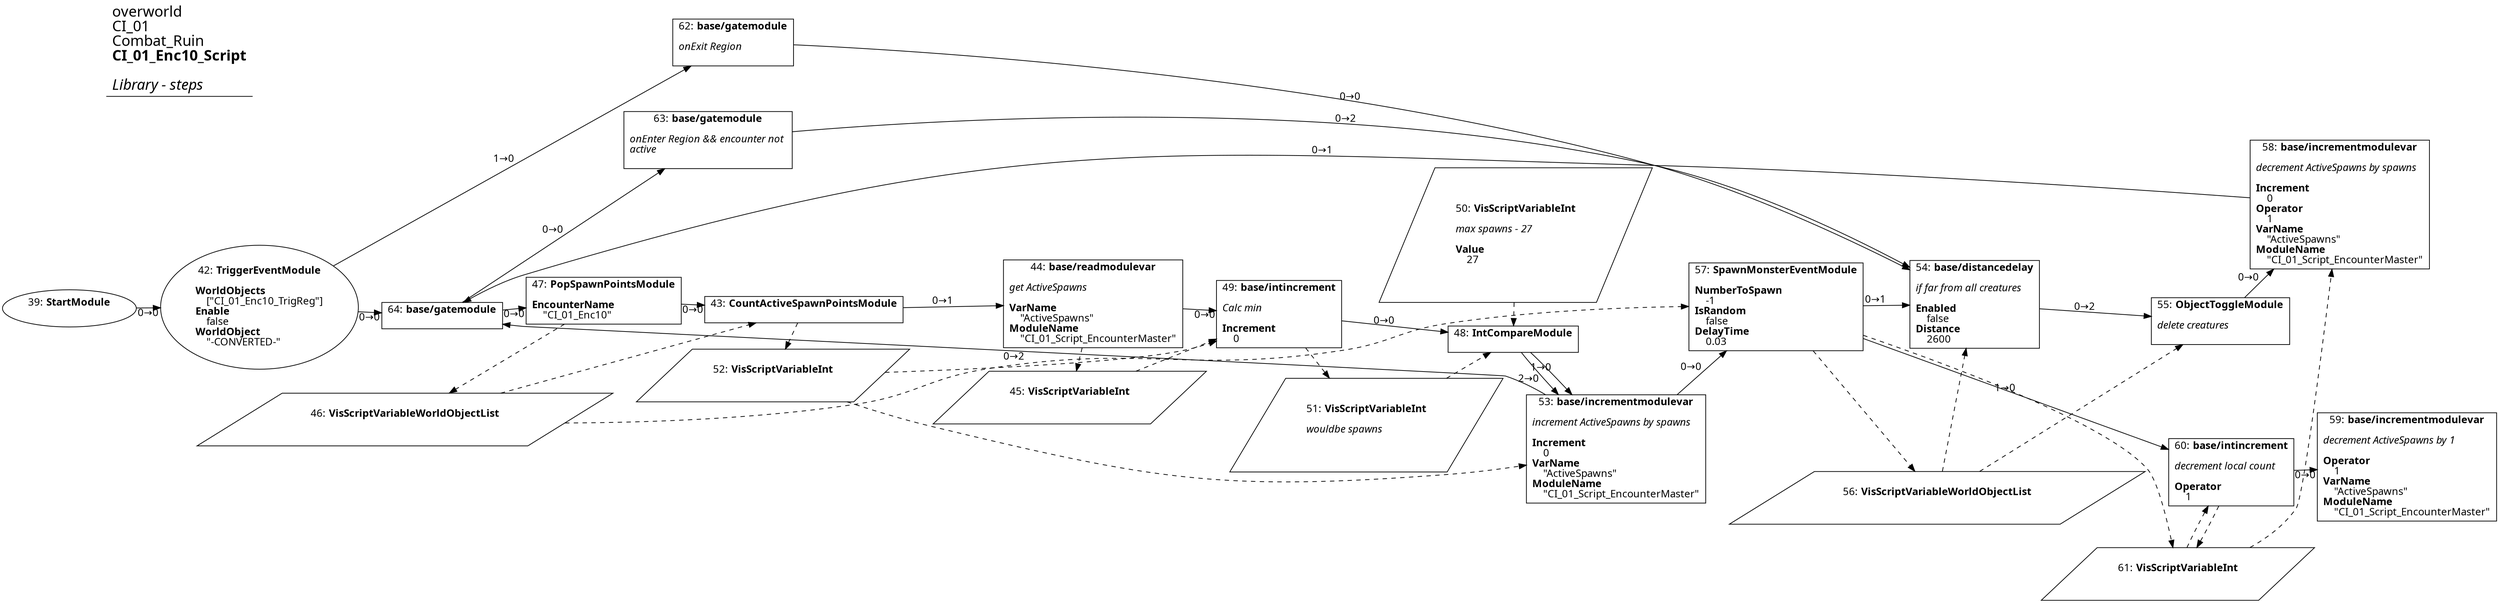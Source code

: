 digraph {
    layout = fdp;
    overlap = prism;
    sep = "+16";
    splines = spline;

    node [ shape = box ];

    graph [ fontname = "Segoe UI" ];
    node [ fontname = "Segoe UI" ];
    edge [ fontname = "Segoe UI" ];

    39 [ label = <39: <b>StartModule</b><br/><br/>> ];
    39 [ shape = oval ]
    39 [ pos = "-0.499,0.35200003!" ];
    39 -> 42 [ label = "0→0" ];

    42 [ label = <42: <b>TriggerEventModule</b><br/><br/><b>WorldObjects</b><br align="left"/>    [&quot;CI_01_Enc10_TrigReg&quot;]<br align="left"/><b>Enable</b><br align="left"/>    false<br align="left"/><b>WorldObject</b><br align="left"/>    &quot;-CONVERTED-&quot;<br align="left"/>> ];
    42 [ shape = oval ]
    42 [ pos = "-0.30900002,0.351!" ];
    42 -> 64 [ label = "0→0" ];
    42 -> 62 [ label = "1→0" ];

    43 [ label = <43: <b>CountActiveSpawnPointsModule</b><br/><br/>> ];
    43 [ pos = "0.365,0.354!" ];
    43 -> 44 [ label = "0→1" ];
    46 -> 43 [ style = dashed ];
    43 -> 52 [ style = dashed ];

    44 [ label = <44: <b>base/readmodulevar</b><br/><br/><i>get ActiveSpawns<br align="left"/></i><br align="left"/><b>VarName</b><br align="left"/>    &quot;ActiveSpawns&quot;<br align="left"/><b>ModuleName</b><br align="left"/>    &quot;CI_01_Script_EncounterMaster&quot;<br align="left"/>> ];
    44 [ pos = "0.637,0.35300002!" ];
    44 -> 49 [ label = "0→0" ];
    44 -> 45 [ style = dashed ];

    45 [ label = <45: <b>VisScriptVariableInt</b><br/><br/>> ];
    45 [ shape = parallelogram ]
    45 [ pos = "0.638,0.223!" ];

    46 [ label = <46: <b>VisScriptVariableWorldObjectList</b><br/><br/>> ];
    46 [ shape = parallelogram ]
    46 [ pos = "0.135,0.224!" ];

    47 [ label = <47: <b>PopSpawnPointsModule</b><br/><br/><b>EncounterName</b><br align="left"/>    &quot;CI_01_Enc10&quot;<br align="left"/>> ];
    47 [ pos = "0.134,0.35300002!" ];
    47 -> 43 [ label = "0→0" ];
    47 -> 46 [ style = dashed ];

    48 [ label = <48: <b>IntCompareModule</b><br/><br/>> ];
    48 [ pos = "1.0890001,0.35500002!" ];
    48 -> 53 [ label = "1→0" ];
    48 -> 53 [ label = "2→0" ];
    50 -> 48 [ style = dashed ];
    51 -> 48 [ style = dashed ];

    49 [ label = <49: <b>base/intincrement</b><br/><br/><i>Calc min<br align="left"/></i><br align="left"/><b>Increment</b><br align="left"/>    0<br align="left"/>> ];
    49 [ pos = "0.88100004,0.35500002!" ];
    49 -> 48 [ label = "0→0" ];
    49 -> 51 [ style = dashed ];
    52 -> 49 [ style = dashed ];
    45 -> 49 [ style = dashed ];

    50 [ label = <50: <b>VisScriptVariableInt</b><br/><br/><i>max spawns - 27<br align="left"/></i><br align="left"/><b>Value</b><br align="left"/>    27<br align="left"/>> ];
    50 [ shape = parallelogram ]
    50 [ pos = "1.085,0.41200003!" ];

    51 [ label = <51: <b>VisScriptVariableInt</b><br/><br/><i>wouldbe spawns<br align="left"/></i><br align="left"/>> ];
    51 [ shape = parallelogram ]
    51 [ pos = "0.88500005,0.209!" ];

    52 [ label = <52: <b>VisScriptVariableInt</b><br/><br/>> ];
    52 [ shape = parallelogram ]
    52 [ pos = "0.37500003,0.25!" ];

    53 [ label = <53: <b>base/incrementmodulevar</b><br/><br/><i>increment ActiveSpawns by spawns<br align="left"/></i><br align="left"/><b>Increment</b><br align="left"/>    0<br align="left"/><b>VarName</b><br align="left"/>    &quot;ActiveSpawns&quot;<br align="left"/><b>ModuleName</b><br align="left"/>    &quot;CI_01_Script_EncounterMaster&quot;<br align="left"/>> ];
    53 [ pos = "1.271,0.165!" ];
    53 -> 57 [ label = "0→0" ];
    53 -> 64 [ label = "0→2" ];
    52 -> 53 [ style = dashed ];

    54 [ label = <54: <b>base/distancedelay</b><br/><br/><i>if far from all creatures<br align="left"/></i><br align="left"/><b>Enabled</b><br align="left"/>    false<br align="left"/><b>Distance</b><br align="left"/>    2600<br align="left"/>> ];
    54 [ pos = "1.8090001,0.36100003!" ];
    54 -> 55 [ label = "0→2" ];
    56 -> 54 [ style = dashed ];

    55 [ label = <55: <b>ObjectToggleModule</b><br/><br/><i>delete creatures<br align="left"/></i><br align="left"/>> ];
    55 [ pos = "2.0070002,0.35200003!" ];
    55 -> 58 [ label = "0→0" ];
    56 -> 55 [ style = dashed ];

    56 [ label = <56: <b>VisScriptVariableWorldObjectList</b><br/><br/>> ];
    56 [ shape = parallelogram ]
    56 [ pos = "1.534,0.126!" ];

    57 [ label = <57: <b>SpawnMonsterEventModule</b><br/><br/><b>NumberToSpawn</b><br align="left"/>    -1<br align="left"/><b>IsRandom</b><br align="left"/>    false<br align="left"/><b>DelayTime</b><br align="left"/>    0.03<br align="left"/>> ];
    57 [ pos = "1.5320001,0.356!" ];
    57 -> 54 [ label = "0→1" ];
    57 -> 60 [ label = "1→0" ];
    57 -> 56 [ style = dashed ];
    57 -> 61 [ style = dashed ];
    46 -> 57 [ style = dashed ];

    58 [ label = <58: <b>base/incrementmodulevar</b><br/><br/><i>decrement ActiveSpawns by spawns<br align="left"/></i><br align="left"/><b>Increment</b><br align="left"/>    0<br align="left"/><b>Operator</b><br align="left"/>    1<br align="left"/><b>VarName</b><br align="left"/>    &quot;ActiveSpawns&quot;<br align="left"/><b>ModuleName</b><br align="left"/>    &quot;CI_01_Script_EncounterMaster&quot;<br align="left"/>> ];
    58 [ pos = "2.229,0.537!" ];
    58 -> 64 [ label = "0→1" ];
    61 -> 58 [ style = dashed ];

    59 [ label = <59: <b>base/incrementmodulevar</b><br/><br/><i>decrement ActiveSpawns by 1<br align="left"/></i><br align="left"/><b>Operator</b><br align="left"/>    1<br align="left"/><b>VarName</b><br align="left"/>    &quot;ActiveSpawns&quot;<br align="left"/><b>ModuleName</b><br align="left"/>    &quot;CI_01_Script_EncounterMaster&quot;<br align="left"/>> ];
    59 [ pos = "2.039,0.13000001!" ];

    60 [ label = <60: <b>base/intincrement</b><br/><br/><i>decrement local count<br align="left"/></i><br align="left"/><b>Operator</b><br align="left"/>    1<br align="left"/>> ];
    60 [ pos = "1.8210001,0.12900001!" ];
    60 -> 59 [ label = "0→0" ];
    61 -> 60 [ style = dashed ];
    60 -> 61 [ style = dashed ];

    61 [ label = <61: <b>VisScriptVariableInt</b><br/><br/>> ];
    61 [ shape = parallelogram ]
    61 [ pos = "1.7440001,-0.019000001!" ];

    62 [ label = <62: <b>base/gatemodule</b><br/><br/><i>onExit Region<br align="left"/></i><br align="left"/>> ];
    62 [ pos = "0.155,0.785!" ];
    62 -> 54 [ label = "0→0" ];

    63 [ label = <63: <b>base/gatemodule</b><br/><br/><i>onEnter Region &amp;&amp; encounter not <br align="left"/>active<br align="left"/></i><br align="left"/>> ];
    63 [ pos = "0.156,0.624!" ];
    63 -> 54 [ label = "0→2" ];

    64 [ label = <64: <b>base/gatemodule</b><br/><br/>> ];
    64 [ pos = "-0.068,0.35200003!" ];
    64 -> 63 [ label = "0→0" ];
    64 -> 47 [ label = "0→0" ];

    title [ pos = "-0.5,0.786!" ];
    title [ shape = underline ];
    title [ label = <<font point-size="20">overworld<br align="left"/>CI_01<br align="left"/>Combat_Ruin<br align="left"/><b>CI_01_Enc10_Script</b><br align="left"/><br/><i>Library - steps</i><br align="left"/></font>> ];
}
